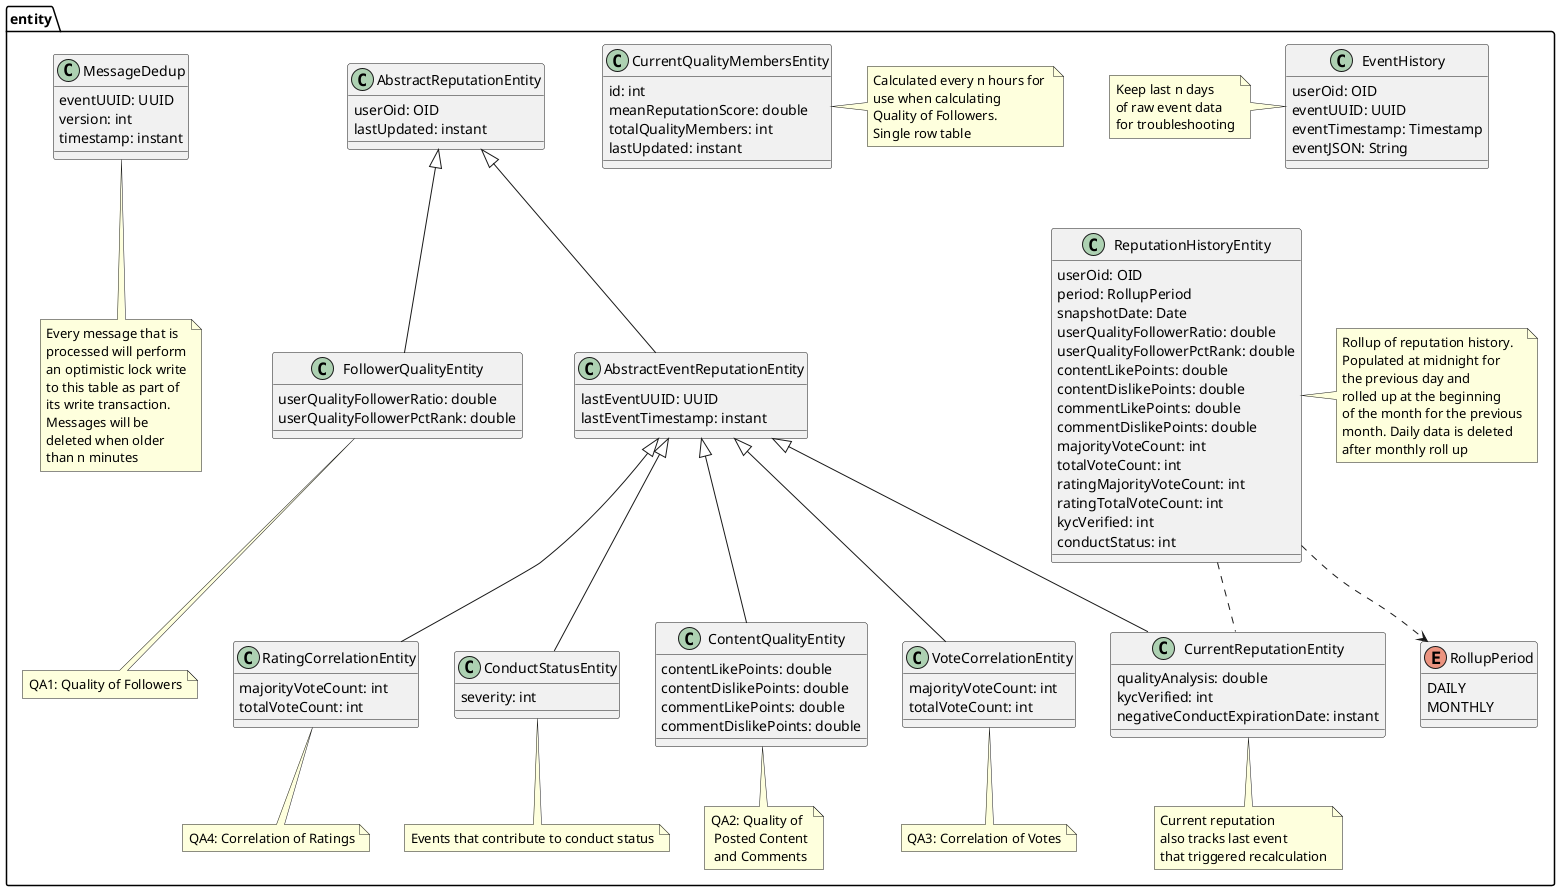@startuml

  package "entity"{
    class AbstractReputationEntity {
      userOid: OID
      lastUpdated: instant
    }

    class AbstractEventReputationEntity extends AbstractReputationEntity{
      lastEventUUID: UUID
      lastEventTimestamp: instant
    }

    class ConductStatusEntity extends AbstractEventReputationEntity {
      severity: int
    }

    note bottom of ConductStatusEntity : Events that contribute to conduct status

    class FollowerQualityEntity extends AbstractReputationEntity {
      userQualityFollowerRatio: double
      userQualityFollowerPctRank: double
    }

    note bottom of FollowerQualityEntity : QA1: Quality of Followers

    class ContentQualityEntity extends AbstractEventReputationEntity {
      contentLikePoints: double
      contentDislikePoints: double
      commentLikePoints: double
      commentDislikePoints: double
    }

    note bottom of ContentQualityEntity : QA2: Quality of \n Posted Content\n and Comments

    class VoteCorrelationEntity extends AbstractEventReputationEntity {
      majorityVoteCount: int
      totalVoteCount: int
    }

    note bottom of VoteCorrelationEntity : QA3: Correlation of Votes

    class RatingCorrelationEntity extends AbstractEventReputationEntity {
      majorityVoteCount: int
      totalVoteCount: int
    }

    note bottom of RatingCorrelationEntity : QA4: Correlation of Ratings

    class CurrentReputationEntity extends AbstractEventReputationEntity {
      qualityAnalysis: double
      kycVerified: int
      negativeConductExpirationDate: instant

    }

    note bottom of CurrentReputationEntity : Current reputation \nalso tracks last event\nthat triggered recalculation

    enum RollupPeriod {
      DAILY
      MONTHLY
    }

    class ReputationHistoryEntity {
      userOid: OID
      period: RollupPeriod
      snapshotDate: Date
      userQualityFollowerRatio: double
      userQualityFollowerPctRank: double
      contentLikePoints: double
      contentDislikePoints: double
      commentLikePoints: double
      commentDislikePoints: double
      majorityVoteCount: int
      totalVoteCount: int
      ratingMajorityVoteCount: int
      ratingTotalVoteCount: int
      kycVerified: int
      conductStatus: int

    }
    ReputationHistoryEntity ..> RollupPeriod
    ReputationHistoryEntity .. CurrentReputationEntity

    note right of ReputationHistoryEntity : Rollup of reputation history.\nPopulated at midnight for\nthe previous day and\nrolled up at the beginning\nof the month for the previous\nmonth. Daily data is deleted\nafter monthly roll up

    class EventHistory {
      userOid: OID
      eventUUID: UUID
      eventTimestamp: Timestamp
      eventJSON: String
    }

     note left of EventHistory : Keep last n days\nof raw event data\nfor troubleshooting

    class MessageDedup {
      eventUUID: UUID
      version: int
      timestamp: instant
    }

    note bottom of MessageDedup : Every message that is\nprocessed will perform\nan optimistic lock write\nto this table as part of\nits write transaction.\nMessages will be\ndeleted when older\nthan n minutes

    class CurrentQualityMembersEntity {
      id: int
      meanReputationScore: double
      totalQualityMembers: int
      lastUpdated: instant
    }

    note right of CurrentQualityMembersEntity : Calculated every n hours for \nuse when calculating\nQuality of Followers.\nSingle row table
  }

@enduml